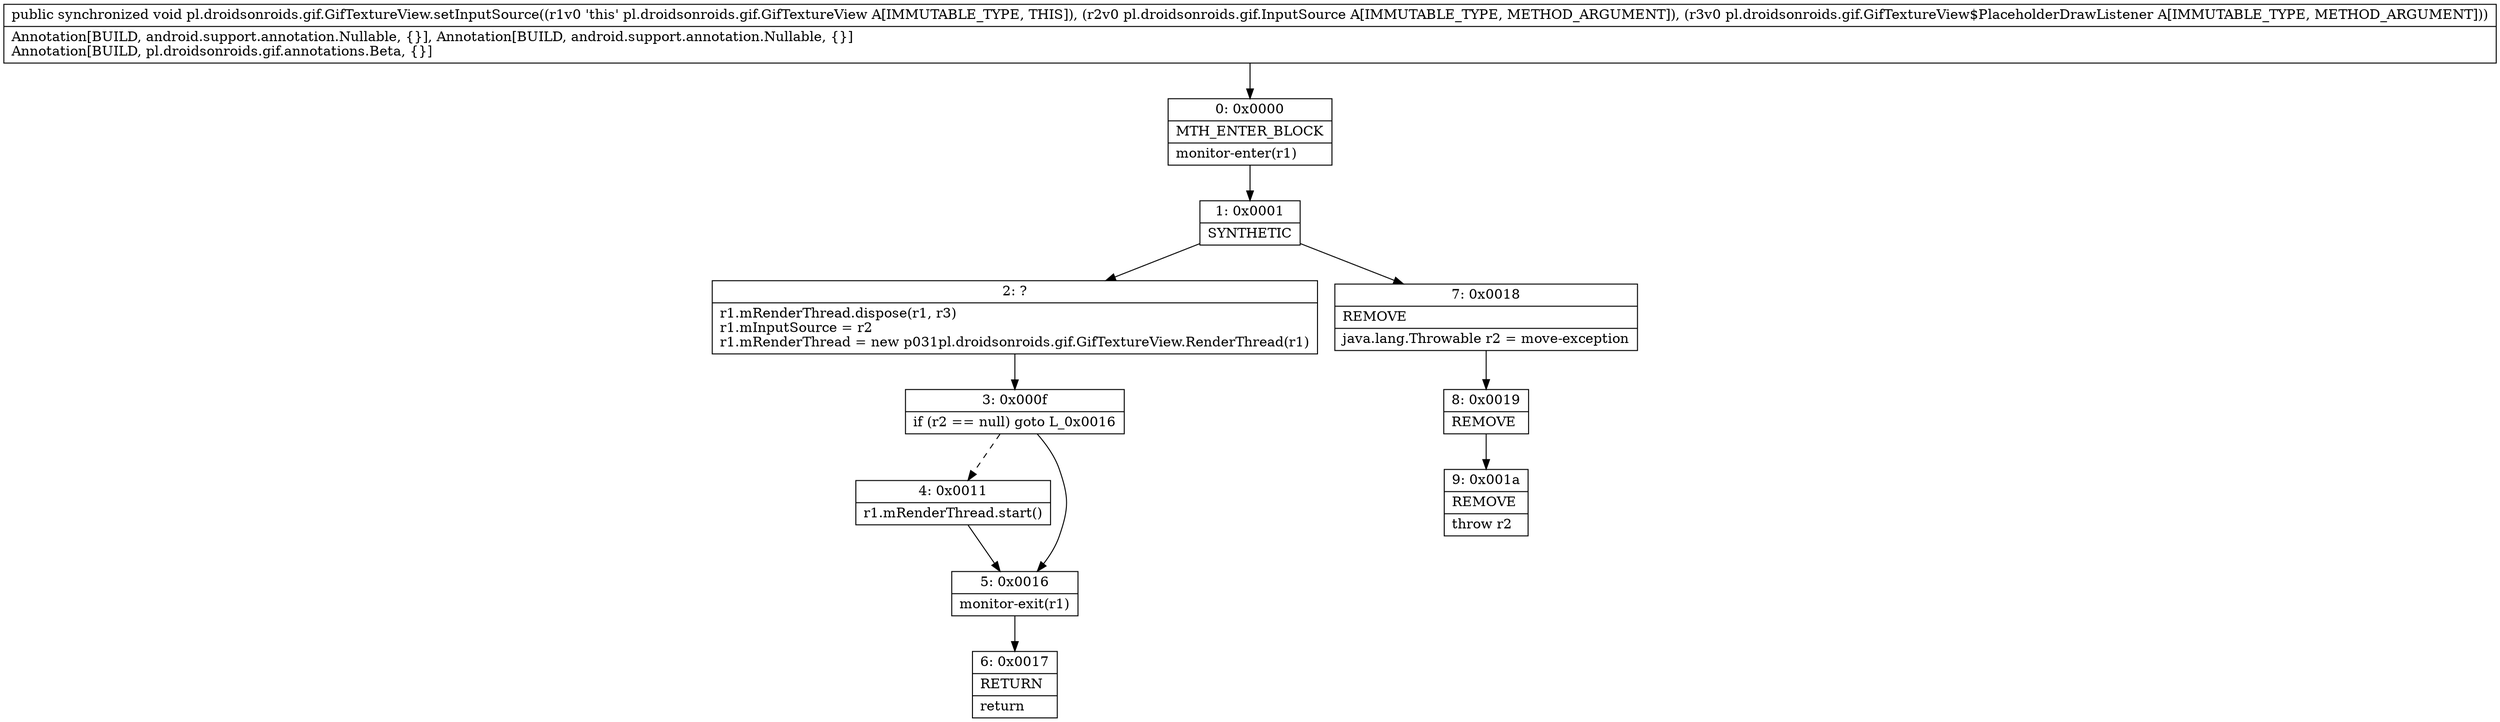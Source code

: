 digraph "CFG forpl.droidsonroids.gif.GifTextureView.setInputSource(Lpl\/droidsonroids\/gif\/InputSource;Lpl\/droidsonroids\/gif\/GifTextureView$PlaceholderDrawListener;)V" {
Node_0 [shape=record,label="{0\:\ 0x0000|MTH_ENTER_BLOCK\l|monitor\-enter(r1)\l}"];
Node_1 [shape=record,label="{1\:\ 0x0001|SYNTHETIC\l}"];
Node_2 [shape=record,label="{2\:\ ?|r1.mRenderThread.dispose(r1, r3)\lr1.mInputSource = r2\lr1.mRenderThread = new p031pl.droidsonroids.gif.GifTextureView.RenderThread(r1)\l}"];
Node_3 [shape=record,label="{3\:\ 0x000f|if (r2 == null) goto L_0x0016\l}"];
Node_4 [shape=record,label="{4\:\ 0x0011|r1.mRenderThread.start()\l}"];
Node_5 [shape=record,label="{5\:\ 0x0016|monitor\-exit(r1)\l}"];
Node_6 [shape=record,label="{6\:\ 0x0017|RETURN\l|return\l}"];
Node_7 [shape=record,label="{7\:\ 0x0018|REMOVE\l|java.lang.Throwable r2 = move\-exception\l}"];
Node_8 [shape=record,label="{8\:\ 0x0019|REMOVE\l}"];
Node_9 [shape=record,label="{9\:\ 0x001a|REMOVE\l|throw r2\l}"];
MethodNode[shape=record,label="{public synchronized void pl.droidsonroids.gif.GifTextureView.setInputSource((r1v0 'this' pl.droidsonroids.gif.GifTextureView A[IMMUTABLE_TYPE, THIS]), (r2v0 pl.droidsonroids.gif.InputSource A[IMMUTABLE_TYPE, METHOD_ARGUMENT]), (r3v0 pl.droidsonroids.gif.GifTextureView$PlaceholderDrawListener A[IMMUTABLE_TYPE, METHOD_ARGUMENT]))  | Annotation[BUILD, android.support.annotation.Nullable, \{\}], Annotation[BUILD, android.support.annotation.Nullable, \{\}]\lAnnotation[BUILD, pl.droidsonroids.gif.annotations.Beta, \{\}]\l}"];
MethodNode -> Node_0;
Node_0 -> Node_1;
Node_1 -> Node_2;
Node_1 -> Node_7;
Node_2 -> Node_3;
Node_3 -> Node_4[style=dashed];
Node_3 -> Node_5;
Node_4 -> Node_5;
Node_5 -> Node_6;
Node_7 -> Node_8;
Node_8 -> Node_9;
}

